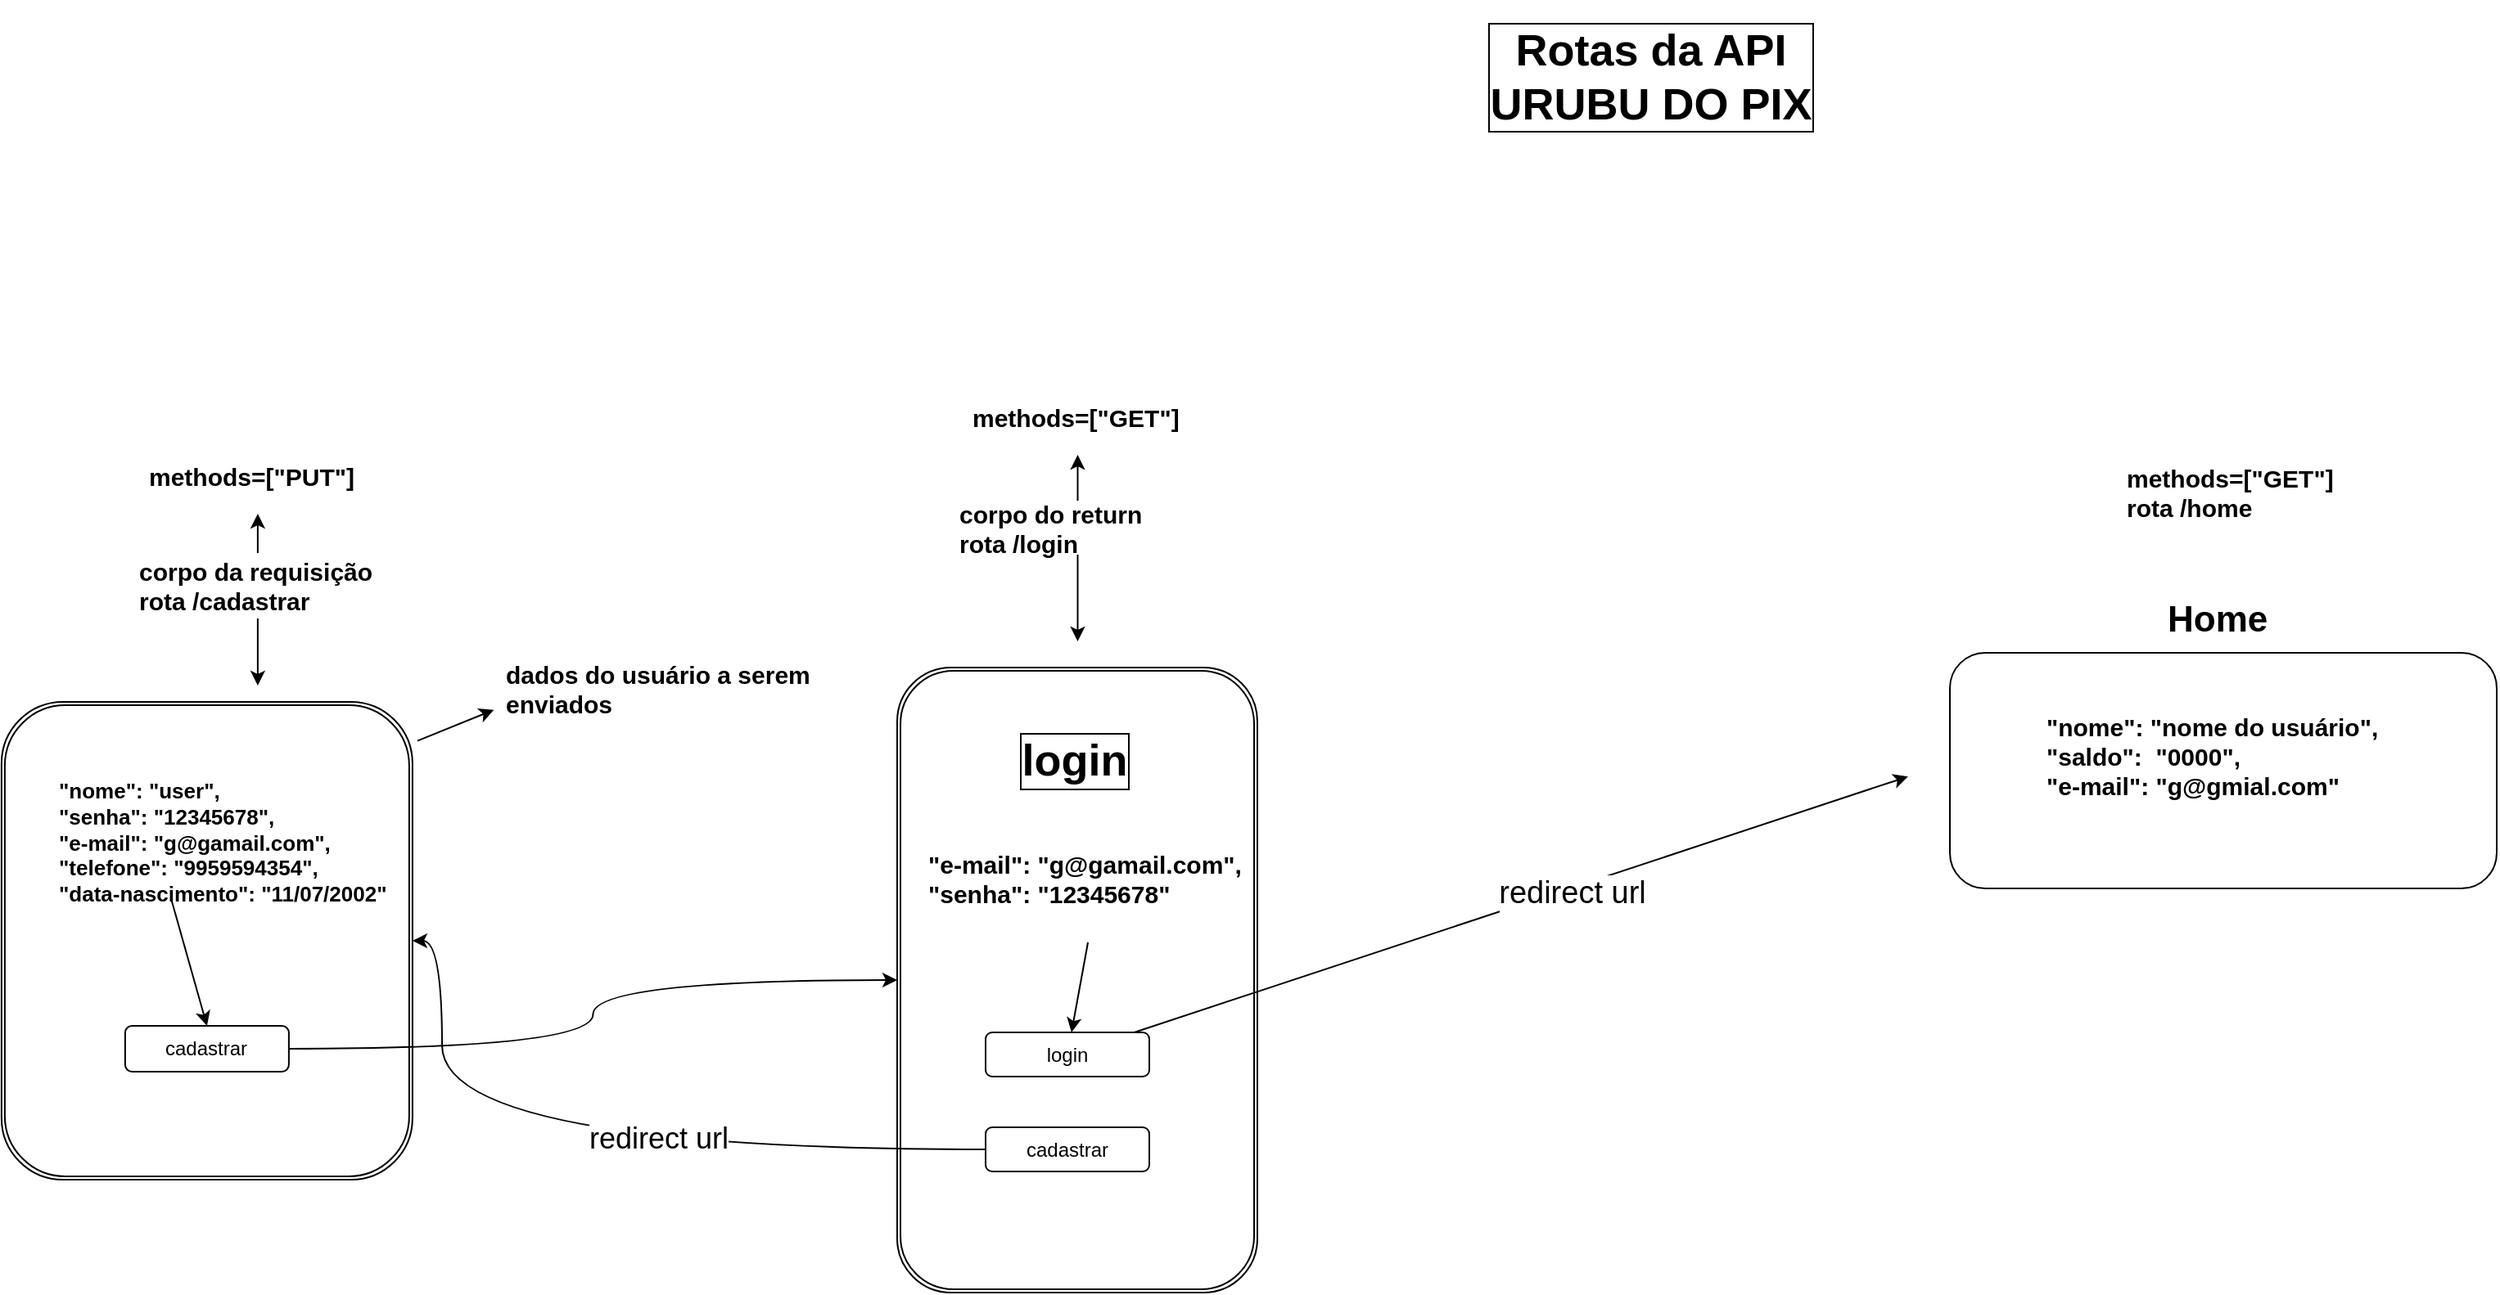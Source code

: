 <mxfile>
    <diagram id="MtP6OcE7_2eRh4blc5Ur" name="Page-1">
        <mxGraphModel dx="2779" dy="832" grid="0" gridSize="10" guides="1" tooltips="1" connect="1" arrows="1" fold="1" page="1" pageScale="1" pageWidth="850" pageHeight="1100" math="0" shadow="0">
            <root>
                <mxCell id="0"/>
                <mxCell id="1" parent="0"/>
                <mxCell id="2" value="" style="shape=ext;double=1;rounded=1;whiteSpace=wrap;html=1;" parent="1" vertex="1">
                    <mxGeometry x="-220" y="412" width="220" height="382" as="geometry"/>
                </mxCell>
                <mxCell id="9" style="edgeStyle=none;html=1;" parent="1" source="8" edge="1">
                    <mxGeometry relative="1" as="geometry">
                        <mxPoint x="-109.75" y="396" as="targetPoint"/>
                    </mxGeometry>
                </mxCell>
                <mxCell id="18" style="edgeStyle=none;html=1;" parent="1" source="8" edge="1">
                    <mxGeometry relative="1" as="geometry">
                        <mxPoint x="-109.75" y="282" as="targetPoint"/>
                    </mxGeometry>
                </mxCell>
                <mxCell id="8" value="corpo do return&lt;div&gt;rota /login&lt;/div&gt;" style="text;strokeColor=none;fillColor=none;html=1;fontSize=15;fontStyle=1;verticalAlign=middle;align=left;" parent="1" vertex="1">
                    <mxGeometry x="-184.25" y="310" width="149" height="33" as="geometry"/>
                </mxCell>
                <mxCell id="11" value="" style="shape=ext;double=1;rounded=1;whiteSpace=wrap;html=1;" parent="1" vertex="1">
                    <mxGeometry x="-767.06" y="433" width="251" height="292" as="geometry"/>
                </mxCell>
                <mxCell id="15" style="edgeStyle=none;html=1;" parent="1" edge="1">
                    <mxGeometry relative="1" as="geometry">
                        <mxPoint x="-466.346" y="437.857" as="targetPoint"/>
                        <mxPoint x="-513.06" y="456.816" as="sourcePoint"/>
                    </mxGeometry>
                </mxCell>
                <mxCell id="14" style="edgeStyle=none;html=1;" parent="1" source="13" edge="1">
                    <mxGeometry relative="1" as="geometry">
                        <mxPoint x="-610.56" y="423" as="targetPoint"/>
                    </mxGeometry>
                </mxCell>
                <mxCell id="21" style="edgeStyle=none;html=1;" parent="1" source="13" edge="1">
                    <mxGeometry relative="1" as="geometry">
                        <mxPoint x="-610.56" y="318" as="targetPoint"/>
                    </mxGeometry>
                </mxCell>
                <mxCell id="13" value="corpo da requisição&amp;nbsp;&lt;div&gt;rota /cadastrar&lt;/div&gt;" style="text;strokeColor=none;fillColor=none;html=1;fontSize=15;fontStyle=1;verticalAlign=middle;align=left;" parent="1" vertex="1">
                    <mxGeometry x="-685.06" y="342" width="149" height="40" as="geometry"/>
                </mxCell>
                <mxCell id="16" value="dados do usuário a serem&amp;nbsp;&lt;div&gt;enviados&amp;nbsp;&lt;/div&gt;" style="text;strokeColor=none;fillColor=none;html=1;fontSize=15;fontStyle=1;verticalAlign=middle;align=left;" parent="1" vertex="1">
                    <mxGeometry x="-461.06" y="405" width="149" height="40" as="geometry"/>
                </mxCell>
                <mxCell id="17" value="Rotas da API&lt;div&gt;URUBU DO PIX&lt;/div&gt;" style="text;strokeColor=none;fillColor=none;html=1;fontSize=27;fontStyle=1;verticalAlign=middle;align=center;labelBorderColor=default;labelBackgroundColor=none;textShadow=0;horizontal=1;" parent="1" vertex="1">
                    <mxGeometry x="167" y="4" width="145" height="93" as="geometry"/>
                </mxCell>
                <mxCell id="19" value="methods=[&quot;GET&quot;]" style="text;strokeColor=none;fillColor=none;html=1;fontSize=15;fontStyle=1;verticalAlign=middle;align=left;" parent="1" vertex="1">
                    <mxGeometry x="-176.25" y="239" width="149" height="40" as="geometry"/>
                </mxCell>
                <mxCell id="20" value="methods=[&quot;PUT&quot;]" style="text;strokeColor=none;fillColor=none;html=1;fontSize=15;fontStyle=1;verticalAlign=middle;align=left;" parent="1" vertex="1">
                    <mxGeometry x="-679.06" y="275" width="149" height="40" as="geometry"/>
                </mxCell>
                <mxCell id="45" style="edgeStyle=none;html=1;entryX=0.5;entryY=0;entryDx=0;entryDy=0;" edge="1" parent="1" source="5" target="40">
                    <mxGeometry relative="1" as="geometry"/>
                </mxCell>
                <mxCell id="5" value="&lt;br&gt;&lt;div&gt;&quot;nome&quot;: &quot;user&quot;,&lt;/div&gt;&lt;div&gt;&quot;senha&quot;: &quot;12345678&quot;,&lt;/div&gt;&lt;div&gt;&quot;e-mail&quot;: &quot;g@gamail.com&quot;,&lt;/div&gt;&lt;div&gt;&quot;telefone&quot;: &quot;9959594354&quot;,&lt;/div&gt;&lt;div&gt;&quot;data-nascimento&quot;: &quot;11/07/2002&quot;&lt;/div&gt;" style="text;strokeColor=none;fillColor=none;html=1;fontSize=13;fontStyle=1;verticalAlign=middle;align=left;" parent="1" vertex="1">
                    <mxGeometry x="-734.06" y="468" width="117" height="85" as="geometry"/>
                </mxCell>
                <mxCell id="27" value="login" style="text;strokeColor=none;fillColor=none;html=1;fontSize=27;fontStyle=1;verticalAlign=middle;align=center;labelBorderColor=default;labelBackgroundColor=none;textShadow=0;horizontal=1;" vertex="1" parent="1">
                    <mxGeometry x="-184.25" y="422" width="145" height="93" as="geometry"/>
                </mxCell>
                <mxCell id="48" style="edgeStyle=orthogonalEdgeStyle;html=1;curved=1;" edge="1" parent="1" source="28" target="11">
                    <mxGeometry relative="1" as="geometry">
                        <mxPoint x="-497.824" y="648" as="targetPoint"/>
                        <Array as="points">
                            <mxPoint x="-498" y="706"/>
                            <mxPoint x="-498" y="579"/>
                        </Array>
                    </mxGeometry>
                </mxCell>
                <mxCell id="55" value="redirect url" style="edgeLabel;html=1;align=center;verticalAlign=middle;resizable=0;points=[];fontSize=18;" vertex="1" connectable="0" parent="48">
                    <mxGeometry x="-0.162" y="-7" relative="1" as="geometry">
                        <mxPoint as="offset"/>
                    </mxGeometry>
                </mxCell>
                <mxCell id="28" value="cadastrar" style="rounded=1;whiteSpace=wrap;html=1;" vertex="1" parent="1">
                    <mxGeometry x="-166" y="693" width="100" height="27" as="geometry"/>
                </mxCell>
                <mxCell id="51" style="edgeStyle=none;html=1;" edge="1" parent="1" source="34">
                    <mxGeometry relative="1" as="geometry">
                        <mxPoint x="397.471" y="478.588" as="targetPoint"/>
                    </mxGeometry>
                </mxCell>
                <mxCell id="54" value="redirect url" style="edgeLabel;html=1;align=center;verticalAlign=middle;resizable=0;points=[];fontSize=19;" vertex="1" connectable="0" parent="51">
                    <mxGeometry x="0.124" y="-3" relative="1" as="geometry">
                        <mxPoint as="offset"/>
                    </mxGeometry>
                </mxCell>
                <mxCell id="34" value="login" style="rounded=1;whiteSpace=wrap;html=1;" vertex="1" parent="1">
                    <mxGeometry x="-166" y="635" width="100" height="27" as="geometry"/>
                </mxCell>
                <mxCell id="37" style="edgeStyle=none;html=1;" edge="1" parent="1" source="35" target="34">
                    <mxGeometry relative="1" as="geometry"/>
                </mxCell>
                <mxCell id="35" value="&lt;div&gt;&lt;span style=&quot;background-color: transparent;&quot;&gt;&quot;e-mail&quot;: &quot;g@gamail.com&quot;,&lt;/span&gt;&lt;/div&gt;&lt;div&gt;&lt;span style=&quot;background-color: transparent;&quot;&gt;&quot;senha&quot;: &quot;12345678&quot;&lt;/span&gt;&lt;/div&gt;&lt;div&gt;&lt;br&gt;&lt;/div&gt;" style="text;strokeColor=none;fillColor=none;html=1;fontSize=15;fontStyle=1;verticalAlign=middle;align=left;" vertex="1" parent="1">
                    <mxGeometry x="-203" y="520" width="210" height="60" as="geometry"/>
                </mxCell>
                <mxCell id="38" value="" style="rounded=1;whiteSpace=wrap;html=1;" vertex="1" parent="1">
                    <mxGeometry x="423" y="403" width="334" height="144" as="geometry"/>
                </mxCell>
                <mxCell id="50" style="edgeStyle=orthogonalEdgeStyle;html=1;elbow=vertical;curved=1;rounded=0;entryX=0;entryY=0.5;entryDx=0;entryDy=0;" edge="1" parent="1" source="40" target="2">
                    <mxGeometry relative="1" as="geometry">
                        <mxPoint x="-232" y="595" as="targetPoint"/>
                    </mxGeometry>
                </mxCell>
                <mxCell id="40" value="cadastrar" style="rounded=1;whiteSpace=wrap;html=1;" vertex="1" parent="1">
                    <mxGeometry x="-691.56" y="631" width="100" height="28" as="geometry"/>
                </mxCell>
                <mxCell id="52" value="&lt;div&gt;&quot;nome&quot;: &quot;nome do usuário&quot;,&lt;/div&gt;&lt;div&gt;&quot;saldo&quot;:&amp;nbsp; &quot;0000&quot;,&lt;/div&gt;&lt;div&gt;&quot;e-mail&quot;: &quot;g@gmial.com&quot;&lt;/div&gt;&lt;div&gt;&lt;br&gt;&lt;/div&gt;" style="text;strokeColor=none;fillColor=none;html=1;fontSize=15;fontStyle=1;verticalAlign=middle;align=left;" vertex="1" parent="1">
                    <mxGeometry x="480" y="365" width="210" height="220" as="geometry"/>
                </mxCell>
                <mxCell id="53" value="Home" style="text;strokeColor=none;fillColor=none;html=1;fontSize=22;fontStyle=1;verticalAlign=middle;align=left;" vertex="1" parent="1">
                    <mxGeometry x="554" y="372" width="55" height="21" as="geometry"/>
                </mxCell>
                <mxCell id="56" value="methods=[&quot;GET&quot;]&lt;div&gt;rota /home&lt;/div&gt;" style="text;strokeColor=none;fillColor=none;html=1;fontSize=15;fontStyle=1;verticalAlign=middle;align=left;" vertex="1" parent="1">
                    <mxGeometry x="529" y="285" width="149" height="40" as="geometry"/>
                </mxCell>
            </root>
        </mxGraphModel>
    </diagram>
</mxfile>